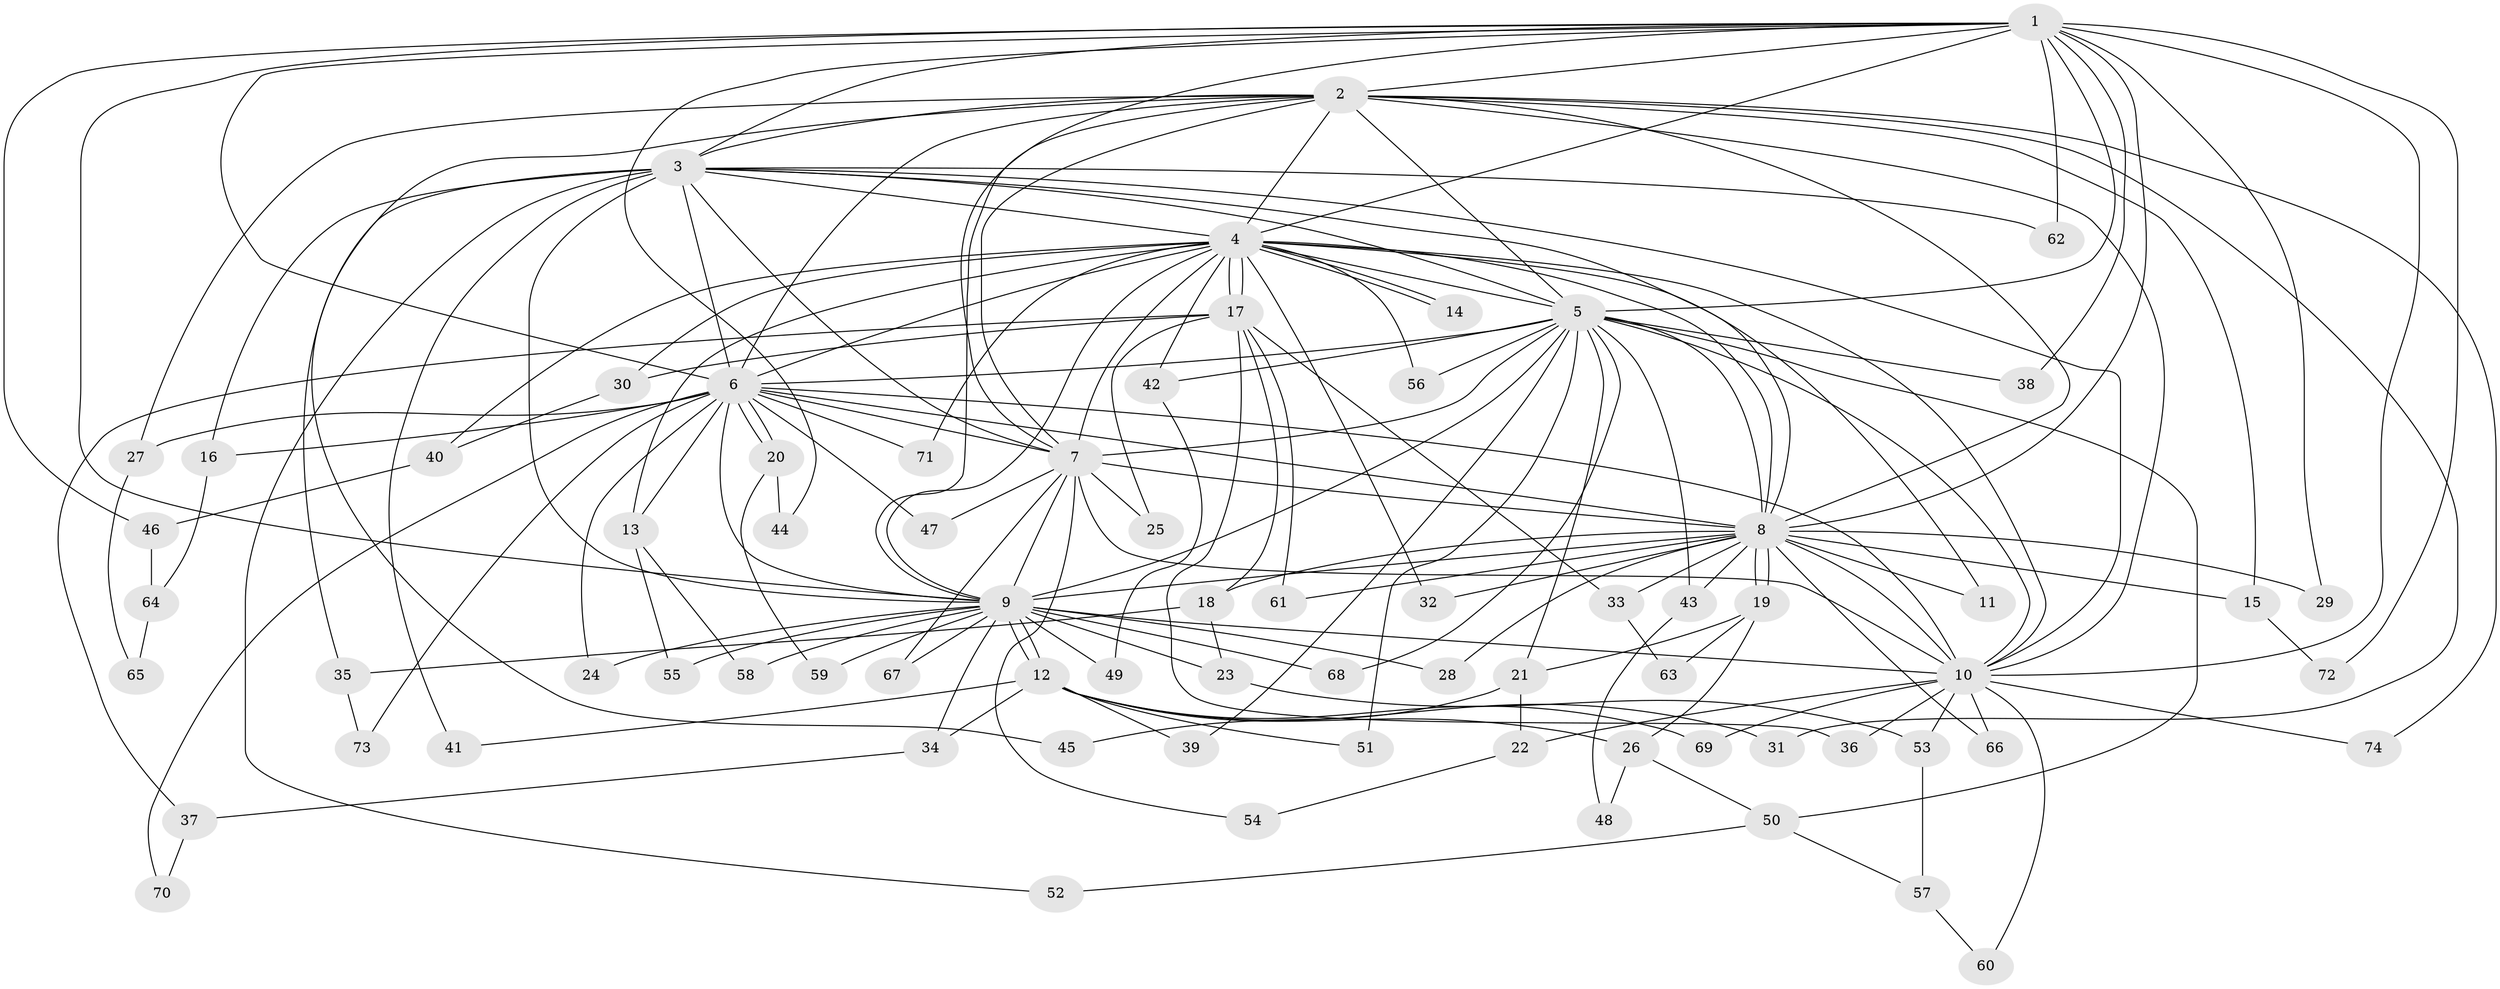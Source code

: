 // coarse degree distribution, {13: 0.03773584905660377, 12: 0.018867924528301886, 18: 0.018867924528301886, 24: 0.018867924528301886, 10: 0.018867924528301886, 21: 0.018867924528301886, 19: 0.018867924528301886, 14: 0.018867924528301886, 2: 0.4339622641509434, 9: 0.03773584905660377, 4: 0.09433962264150944, 3: 0.24528301886792453, 5: 0.018867924528301886}
// Generated by graph-tools (version 1.1) at 2025/41/03/06/25 10:41:42]
// undirected, 74 vertices, 173 edges
graph export_dot {
graph [start="1"]
  node [color=gray90,style=filled];
  1;
  2;
  3;
  4;
  5;
  6;
  7;
  8;
  9;
  10;
  11;
  12;
  13;
  14;
  15;
  16;
  17;
  18;
  19;
  20;
  21;
  22;
  23;
  24;
  25;
  26;
  27;
  28;
  29;
  30;
  31;
  32;
  33;
  34;
  35;
  36;
  37;
  38;
  39;
  40;
  41;
  42;
  43;
  44;
  45;
  46;
  47;
  48;
  49;
  50;
  51;
  52;
  53;
  54;
  55;
  56;
  57;
  58;
  59;
  60;
  61;
  62;
  63;
  64;
  65;
  66;
  67;
  68;
  69;
  70;
  71;
  72;
  73;
  74;
  1 -- 2;
  1 -- 3;
  1 -- 4;
  1 -- 5;
  1 -- 6;
  1 -- 7;
  1 -- 8;
  1 -- 9;
  1 -- 10;
  1 -- 29;
  1 -- 38;
  1 -- 44;
  1 -- 46;
  1 -- 62;
  1 -- 72;
  2 -- 3;
  2 -- 4;
  2 -- 5;
  2 -- 6;
  2 -- 7;
  2 -- 8;
  2 -- 9;
  2 -- 10;
  2 -- 15;
  2 -- 27;
  2 -- 31;
  2 -- 45;
  2 -- 74;
  3 -- 4;
  3 -- 5;
  3 -- 6;
  3 -- 7;
  3 -- 8;
  3 -- 9;
  3 -- 10;
  3 -- 16;
  3 -- 35;
  3 -- 41;
  3 -- 52;
  3 -- 62;
  4 -- 5;
  4 -- 6;
  4 -- 7;
  4 -- 8;
  4 -- 9;
  4 -- 10;
  4 -- 11;
  4 -- 13;
  4 -- 14;
  4 -- 14;
  4 -- 17;
  4 -- 17;
  4 -- 30;
  4 -- 32;
  4 -- 40;
  4 -- 42;
  4 -- 56;
  4 -- 71;
  5 -- 6;
  5 -- 7;
  5 -- 8;
  5 -- 9;
  5 -- 10;
  5 -- 21;
  5 -- 38;
  5 -- 39;
  5 -- 42;
  5 -- 43;
  5 -- 50;
  5 -- 51;
  5 -- 56;
  5 -- 68;
  6 -- 7;
  6 -- 8;
  6 -- 9;
  6 -- 10;
  6 -- 13;
  6 -- 16;
  6 -- 20;
  6 -- 20;
  6 -- 24;
  6 -- 27;
  6 -- 47;
  6 -- 70;
  6 -- 71;
  6 -- 73;
  7 -- 8;
  7 -- 9;
  7 -- 10;
  7 -- 25;
  7 -- 47;
  7 -- 54;
  7 -- 67;
  8 -- 9;
  8 -- 10;
  8 -- 11;
  8 -- 15;
  8 -- 18;
  8 -- 19;
  8 -- 19;
  8 -- 28;
  8 -- 29;
  8 -- 32;
  8 -- 33;
  8 -- 43;
  8 -- 61;
  8 -- 66;
  9 -- 10;
  9 -- 12;
  9 -- 12;
  9 -- 23;
  9 -- 24;
  9 -- 28;
  9 -- 34;
  9 -- 49;
  9 -- 55;
  9 -- 58;
  9 -- 59;
  9 -- 67;
  9 -- 68;
  10 -- 22;
  10 -- 36;
  10 -- 53;
  10 -- 60;
  10 -- 66;
  10 -- 69;
  10 -- 74;
  12 -- 26;
  12 -- 31;
  12 -- 34;
  12 -- 39;
  12 -- 41;
  12 -- 51;
  12 -- 69;
  13 -- 55;
  13 -- 58;
  15 -- 72;
  16 -- 64;
  17 -- 18;
  17 -- 25;
  17 -- 30;
  17 -- 33;
  17 -- 36;
  17 -- 37;
  17 -- 61;
  18 -- 23;
  18 -- 35;
  19 -- 21;
  19 -- 26;
  19 -- 63;
  20 -- 44;
  20 -- 59;
  21 -- 22;
  21 -- 45;
  22 -- 54;
  23 -- 53;
  26 -- 48;
  26 -- 50;
  27 -- 65;
  30 -- 40;
  33 -- 63;
  34 -- 37;
  35 -- 73;
  37 -- 70;
  40 -- 46;
  42 -- 49;
  43 -- 48;
  46 -- 64;
  50 -- 52;
  50 -- 57;
  53 -- 57;
  57 -- 60;
  64 -- 65;
}
